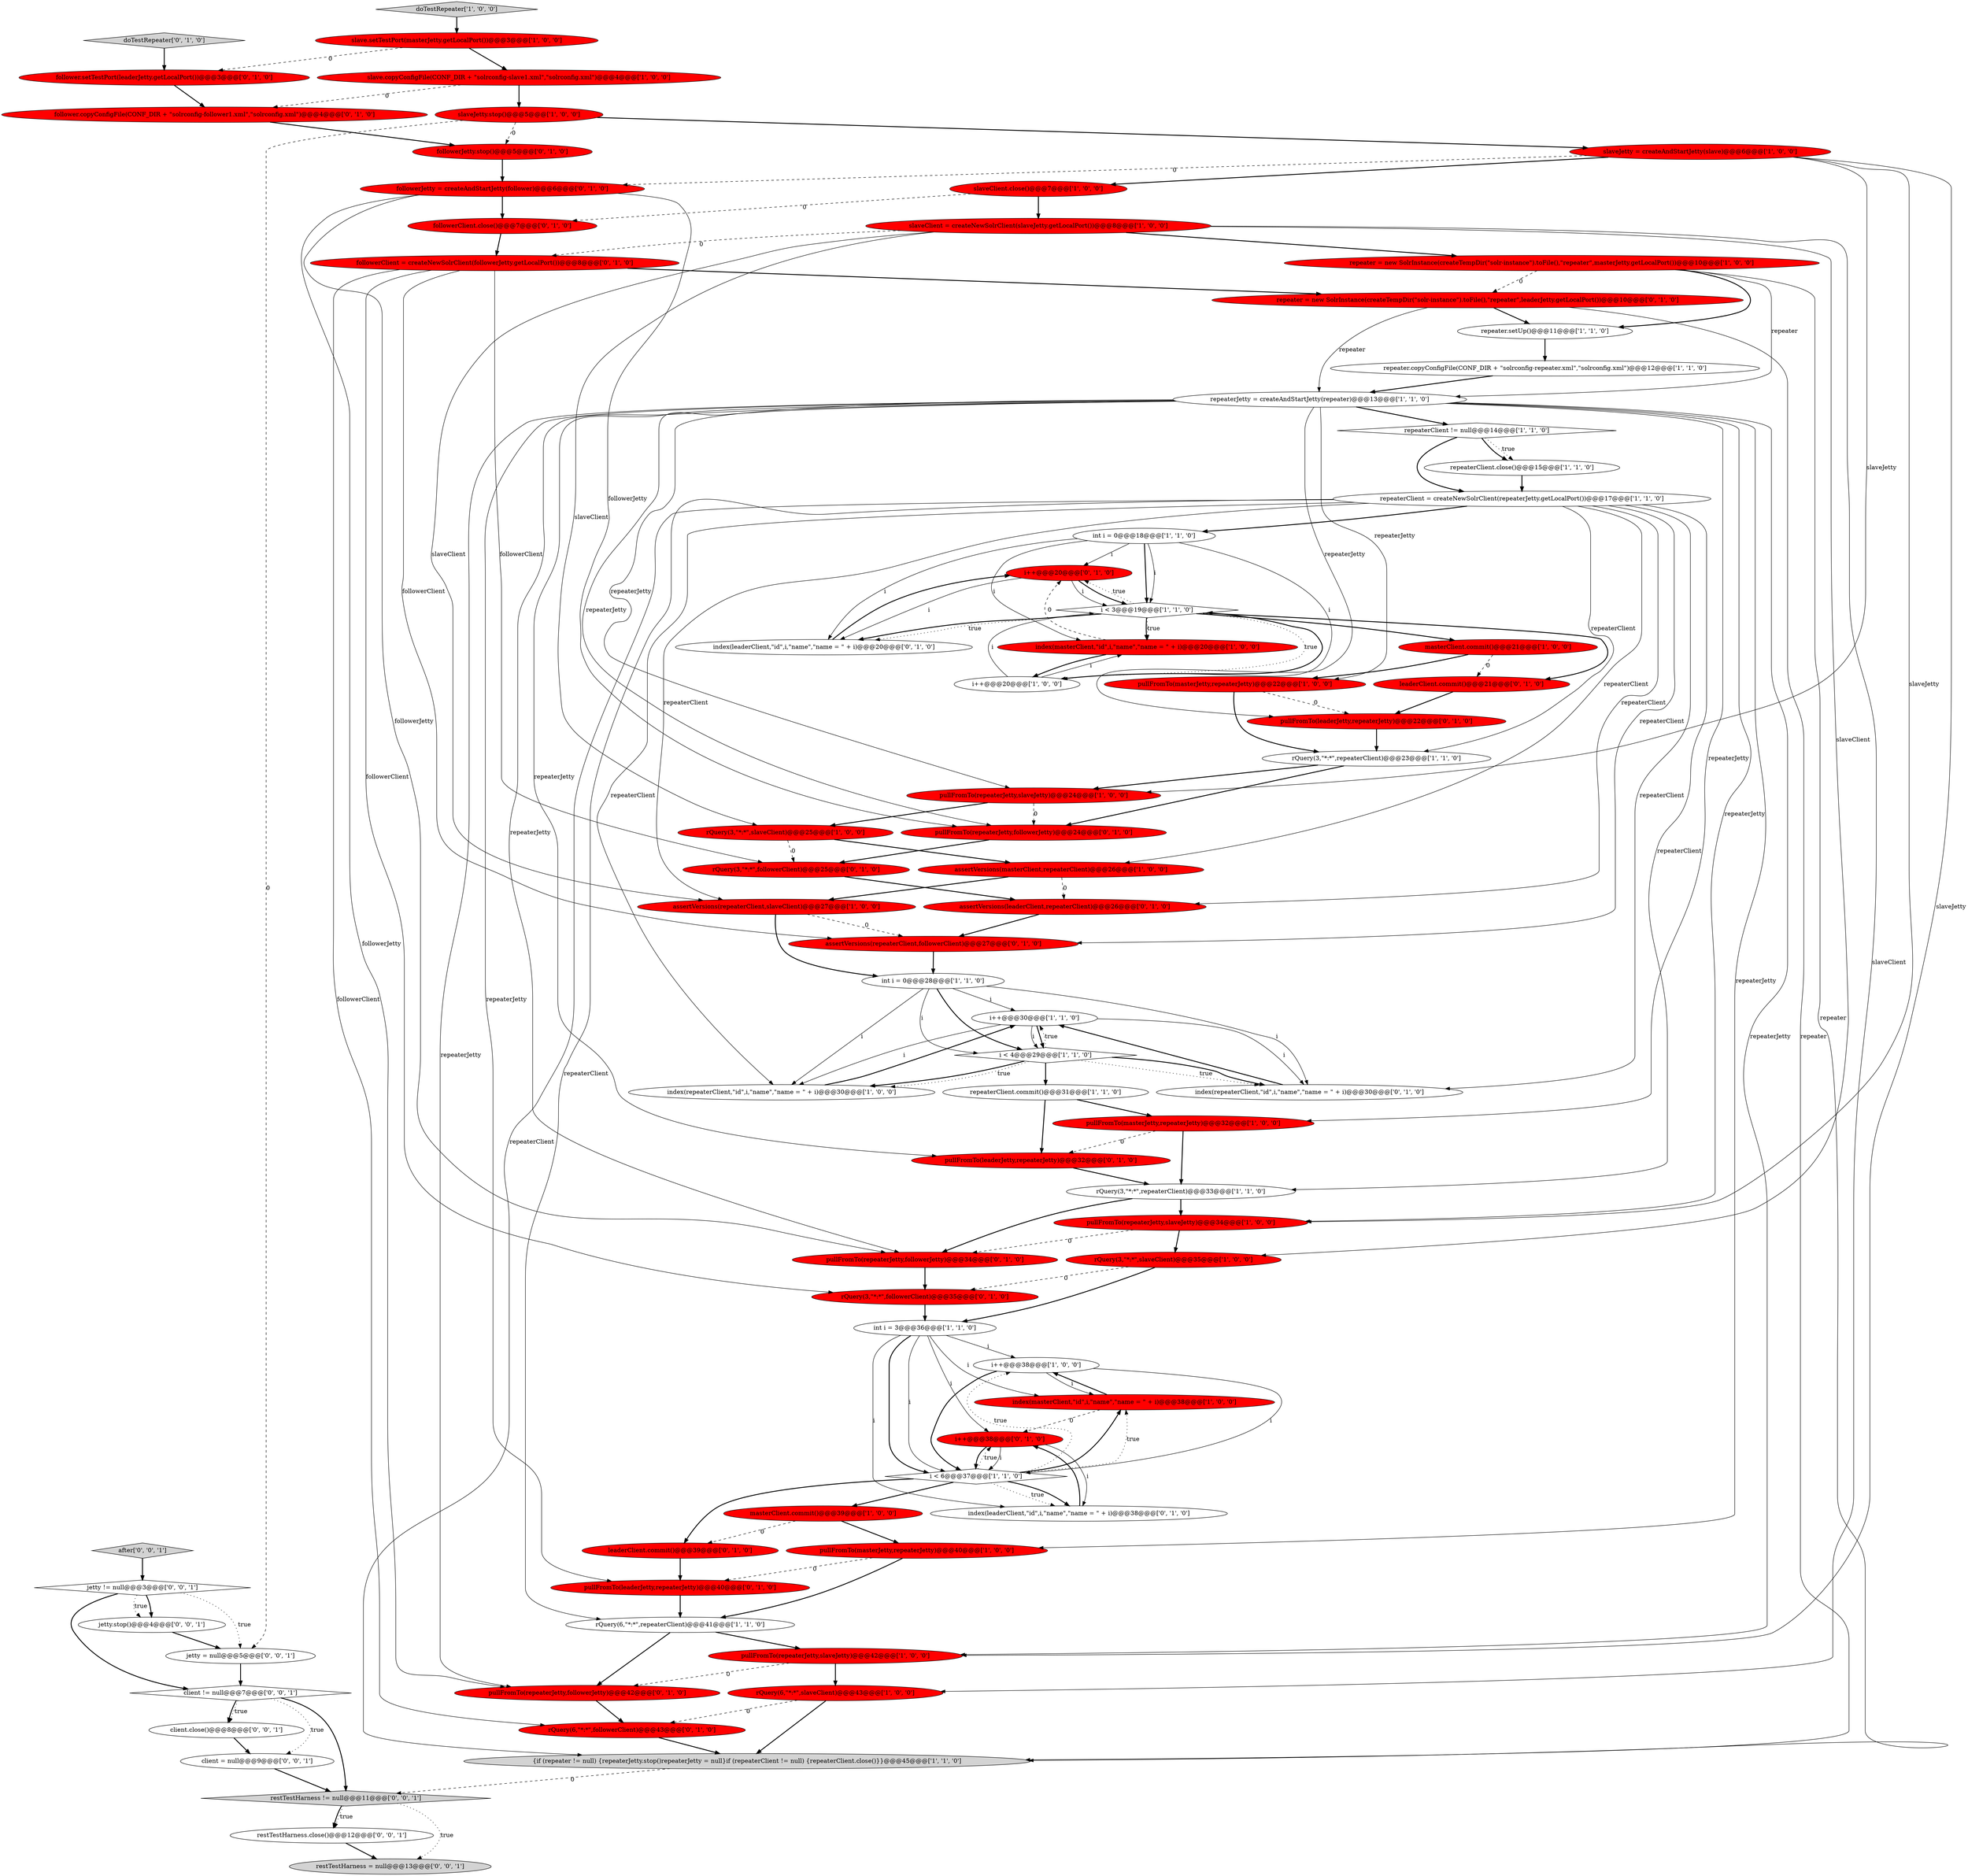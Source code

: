 digraph {
69 [style = filled, label = "follower.copyConfigFile(CONF_DIR + \"solrconfig-follower1.xml\",\"solrconfig.xml\")@@@4@@@['0', '1', '0']", fillcolor = red, shape = ellipse image = "AAA1AAABBB2BBB"];
78 [style = filled, label = "jetty = null@@@5@@@['0', '0', '1']", fillcolor = white, shape = ellipse image = "AAA0AAABBB3BBB"];
72 [style = filled, label = "jetty != null@@@3@@@['0', '0', '1']", fillcolor = white, shape = diamond image = "AAA0AAABBB3BBB"];
54 [style = filled, label = "pullFromTo(leaderJetty,repeaterJetty)@@@40@@@['0', '1', '0']", fillcolor = red, shape = ellipse image = "AAA1AAABBB2BBB"];
73 [style = filled, label = "jetty.stop()@@@4@@@['0', '0', '1']", fillcolor = white, shape = ellipse image = "AAA0AAABBB3BBB"];
48 [style = filled, label = "assertVersions(leaderClient,repeaterClient)@@@26@@@['0', '1', '0']", fillcolor = red, shape = ellipse image = "AAA1AAABBB2BBB"];
79 [style = filled, label = "after['0', '0', '1']", fillcolor = lightgray, shape = diamond image = "AAA0AAABBB3BBB"];
18 [style = filled, label = "slave.copyConfigFile(CONF_DIR + \"solrconfig-slave1.xml\",\"solrconfig.xml\")@@@4@@@['1', '0', '0']", fillcolor = red, shape = ellipse image = "AAA1AAABBB1BBB"];
39 [style = filled, label = "assertVersions(repeaterClient,slaveClient)@@@27@@@['1', '0', '0']", fillcolor = red, shape = ellipse image = "AAA1AAABBB1BBB"];
62 [style = filled, label = "assertVersions(repeaterClient,followerClient)@@@27@@@['0', '1', '0']", fillcolor = red, shape = ellipse image = "AAA1AAABBB2BBB"];
53 [style = filled, label = "i++@@@20@@@['0', '1', '0']", fillcolor = red, shape = ellipse image = "AAA1AAABBB2BBB"];
36 [style = filled, label = "i++@@@30@@@['1', '1', '0']", fillcolor = white, shape = ellipse image = "AAA0AAABBB1BBB"];
51 [style = filled, label = "rQuery(3,\"*:*\",followerClient)@@@35@@@['0', '1', '0']", fillcolor = red, shape = ellipse image = "AAA1AAABBB2BBB"];
20 [style = filled, label = "int i = 0@@@18@@@['1', '1', '0']", fillcolor = white, shape = ellipse image = "AAA0AAABBB1BBB"];
2 [style = filled, label = "repeaterClient = createNewSolrClient(repeaterJetty.getLocalPort())@@@17@@@['1', '1', '0']", fillcolor = white, shape = ellipse image = "AAA0AAABBB1BBB"];
75 [style = filled, label = "restTestHarness.close()@@@12@@@['0', '0', '1']", fillcolor = white, shape = ellipse image = "AAA0AAABBB3BBB"];
8 [style = filled, label = "i++@@@20@@@['1', '0', '0']", fillcolor = white, shape = ellipse image = "AAA0AAABBB1BBB"];
17 [style = filled, label = "repeater.setUp()@@@11@@@['1', '1', '0']", fillcolor = white, shape = ellipse image = "AAA0AAABBB1BBB"];
24 [style = filled, label = "i++@@@38@@@['1', '0', '0']", fillcolor = white, shape = ellipse image = "AAA0AAABBB1BBB"];
29 [style = filled, label = "masterClient.commit()@@@39@@@['1', '0', '0']", fillcolor = red, shape = ellipse image = "AAA1AAABBB1BBB"];
68 [style = filled, label = "rQuery(6,\"*:*\",followerClient)@@@43@@@['0', '1', '0']", fillcolor = red, shape = ellipse image = "AAA1AAABBB2BBB"];
76 [style = filled, label = "restTestHarness = null@@@13@@@['0', '0', '1']", fillcolor = lightgray, shape = ellipse image = "AAA0AAABBB3BBB"];
0 [style = filled, label = "repeater = new SolrInstance(createTempDir(\"solr-instance\").toFile(),\"repeater\",masterJetty.getLocalPort())@@@10@@@['1', '0', '0']", fillcolor = red, shape = ellipse image = "AAA1AAABBB1BBB"];
58 [style = filled, label = "followerClient = createNewSolrClient(followerJetty.getLocalPort())@@@8@@@['0', '1', '0']", fillcolor = red, shape = ellipse image = "AAA1AAABBB2BBB"];
46 [style = filled, label = "index(leaderClient,\"id\",i,\"name\",\"name = \" + i)@@@20@@@['0', '1', '0']", fillcolor = white, shape = ellipse image = "AAA0AAABBB2BBB"];
31 [style = filled, label = "{if (repeater != null) {repeaterJetty.stop()repeaterJetty = null}if (repeaterClient != null) {repeaterClient.close()}}@@@45@@@['1', '1', '0']", fillcolor = lightgray, shape = ellipse image = "AAA0AAABBB1BBB"];
21 [style = filled, label = "rQuery(3,\"*:*\",slaveClient)@@@25@@@['1', '0', '0']", fillcolor = red, shape = ellipse image = "AAA1AAABBB1BBB"];
4 [style = filled, label = "pullFromTo(masterJetty,repeaterJetty)@@@40@@@['1', '0', '0']", fillcolor = red, shape = ellipse image = "AAA1AAABBB1BBB"];
30 [style = filled, label = "repeaterClient != null@@@14@@@['1', '1', '0']", fillcolor = white, shape = diamond image = "AAA0AAABBB1BBB"];
25 [style = filled, label = "rQuery(3,\"*:*\",repeaterClient)@@@33@@@['1', '1', '0']", fillcolor = white, shape = ellipse image = "AAA0AAABBB1BBB"];
55 [style = filled, label = "pullFromTo(repeaterJetty,followerJetty)@@@24@@@['0', '1', '0']", fillcolor = red, shape = ellipse image = "AAA1AAABBB2BBB"];
12 [style = filled, label = "doTestRepeater['1', '0', '0']", fillcolor = lightgray, shape = diamond image = "AAA0AAABBB1BBB"];
64 [style = filled, label = "index(leaderClient,\"id\",i,\"name\",\"name = \" + i)@@@38@@@['0', '1', '0']", fillcolor = white, shape = ellipse image = "AAA0AAABBB2BBB"];
71 [style = filled, label = "client != null@@@7@@@['0', '0', '1']", fillcolor = white, shape = diamond image = "AAA0AAABBB3BBB"];
15 [style = filled, label = "i < 4@@@29@@@['1', '1', '0']", fillcolor = white, shape = diamond image = "AAA0AAABBB1BBB"];
65 [style = filled, label = "doTestRepeater['0', '1', '0']", fillcolor = lightgray, shape = diamond image = "AAA0AAABBB2BBB"];
52 [style = filled, label = "pullFromTo(repeaterJetty,followerJetty)@@@34@@@['0', '1', '0']", fillcolor = red, shape = ellipse image = "AAA1AAABBB2BBB"];
43 [style = filled, label = "index(masterClient,\"id\",i,\"name\",\"name = \" + i)@@@38@@@['1', '0', '0']", fillcolor = red, shape = ellipse image = "AAA1AAABBB1BBB"];
33 [style = filled, label = "assertVersions(masterClient,repeaterClient)@@@26@@@['1', '0', '0']", fillcolor = red, shape = ellipse image = "AAA1AAABBB1BBB"];
9 [style = filled, label = "int i = 0@@@28@@@['1', '1', '0']", fillcolor = white, shape = ellipse image = "AAA0AAABBB1BBB"];
16 [style = filled, label = "slaveJetty = createAndStartJetty(slave)@@@6@@@['1', '0', '0']", fillcolor = red, shape = ellipse image = "AAA1AAABBB1BBB"];
40 [style = filled, label = "pullFromTo(masterJetty,repeaterJetty)@@@22@@@['1', '0', '0']", fillcolor = red, shape = ellipse image = "AAA1AAABBB1BBB"];
19 [style = filled, label = "repeaterJetty = createAndStartJetty(repeater)@@@13@@@['1', '1', '0']", fillcolor = white, shape = ellipse image = "AAA0AAABBB1BBB"];
35 [style = filled, label = "rQuery(6,\"*:*\",repeaterClient)@@@41@@@['1', '1', '0']", fillcolor = white, shape = ellipse image = "AAA0AAABBB1BBB"];
41 [style = filled, label = "slave.setTestPort(masterJetty.getLocalPort())@@@3@@@['1', '0', '0']", fillcolor = red, shape = ellipse image = "AAA1AAABBB1BBB"];
50 [style = filled, label = "followerJetty.stop()@@@5@@@['0', '1', '0']", fillcolor = red, shape = ellipse image = "AAA1AAABBB2BBB"];
57 [style = filled, label = "rQuery(3,\"*:*\",followerClient)@@@25@@@['0', '1', '0']", fillcolor = red, shape = ellipse image = "AAA1AAABBB2BBB"];
61 [style = filled, label = "leaderClient.commit()@@@21@@@['0', '1', '0']", fillcolor = red, shape = ellipse image = "AAA1AAABBB2BBB"];
45 [style = filled, label = "index(repeaterClient,\"id\",i,\"name\",\"name = \" + i)@@@30@@@['0', '1', '0']", fillcolor = white, shape = ellipse image = "AAA0AAABBB2BBB"];
22 [style = filled, label = "masterClient.commit()@@@21@@@['1', '0', '0']", fillcolor = red, shape = ellipse image = "AAA1AAABBB1BBB"];
27 [style = filled, label = "int i = 3@@@36@@@['1', '1', '0']", fillcolor = white, shape = ellipse image = "AAA0AAABBB1BBB"];
13 [style = filled, label = "rQuery(6,\"*:*\",slaveClient)@@@43@@@['1', '0', '0']", fillcolor = red, shape = ellipse image = "AAA1AAABBB1BBB"];
56 [style = filled, label = "followerClient.close()@@@7@@@['0', '1', '0']", fillcolor = red, shape = ellipse image = "AAA1AAABBB2BBB"];
23 [style = filled, label = "i < 6@@@37@@@['1', '1', '0']", fillcolor = white, shape = diamond image = "AAA0AAABBB1BBB"];
70 [style = filled, label = "restTestHarness != null@@@11@@@['0', '0', '1']", fillcolor = lightgray, shape = diamond image = "AAA0AAABBB3BBB"];
3 [style = filled, label = "pullFromTo(repeaterJetty,slaveJetty)@@@34@@@['1', '0', '0']", fillcolor = red, shape = ellipse image = "AAA1AAABBB1BBB"];
6 [style = filled, label = "repeaterClient.close()@@@15@@@['1', '1', '0']", fillcolor = white, shape = ellipse image = "AAA0AAABBB1BBB"];
7 [style = filled, label = "rQuery(3,\"*:*\",slaveClient)@@@35@@@['1', '0', '0']", fillcolor = red, shape = ellipse image = "AAA1AAABBB1BBB"];
66 [style = filled, label = "follower.setTestPort(leaderJetty.getLocalPort())@@@3@@@['0', '1', '0']", fillcolor = red, shape = ellipse image = "AAA1AAABBB2BBB"];
67 [style = filled, label = "i++@@@38@@@['0', '1', '0']", fillcolor = red, shape = ellipse image = "AAA1AAABBB2BBB"];
77 [style = filled, label = "client.close()@@@8@@@['0', '0', '1']", fillcolor = white, shape = ellipse image = "AAA0AAABBB3BBB"];
5 [style = filled, label = "pullFromTo(masterJetty,repeaterJetty)@@@32@@@['1', '0', '0']", fillcolor = red, shape = ellipse image = "AAA1AAABBB1BBB"];
1 [style = filled, label = "pullFromTo(repeaterJetty,slaveJetty)@@@42@@@['1', '0', '0']", fillcolor = red, shape = ellipse image = "AAA1AAABBB1BBB"];
10 [style = filled, label = "rQuery(3,\"*:*\",repeaterClient)@@@23@@@['1', '1', '0']", fillcolor = white, shape = ellipse image = "AAA0AAABBB1BBB"];
37 [style = filled, label = "repeaterClient.commit()@@@31@@@['1', '1', '0']", fillcolor = white, shape = ellipse image = "AAA0AAABBB1BBB"];
11 [style = filled, label = "index(masterClient,\"id\",i,\"name\",\"name = \" + i)@@@20@@@['1', '0', '0']", fillcolor = red, shape = ellipse image = "AAA1AAABBB1BBB"];
44 [style = filled, label = "repeater = new SolrInstance(createTempDir(\"solr-instance\").toFile(),\"repeater\",leaderJetty.getLocalPort())@@@10@@@['0', '1', '0']", fillcolor = red, shape = ellipse image = "AAA1AAABBB2BBB"];
38 [style = filled, label = "slaveClient.close()@@@7@@@['1', '0', '0']", fillcolor = red, shape = ellipse image = "AAA1AAABBB1BBB"];
59 [style = filled, label = "followerJetty = createAndStartJetty(follower)@@@6@@@['0', '1', '0']", fillcolor = red, shape = ellipse image = "AAA1AAABBB2BBB"];
60 [style = filled, label = "pullFromTo(leaderJetty,repeaterJetty)@@@32@@@['0', '1', '0']", fillcolor = red, shape = ellipse image = "AAA1AAABBB2BBB"];
26 [style = filled, label = "i < 3@@@19@@@['1', '1', '0']", fillcolor = white, shape = diamond image = "AAA0AAABBB1BBB"];
47 [style = filled, label = "pullFromTo(leaderJetty,repeaterJetty)@@@22@@@['0', '1', '0']", fillcolor = red, shape = ellipse image = "AAA1AAABBB2BBB"];
28 [style = filled, label = "slaveJetty.stop()@@@5@@@['1', '0', '0']", fillcolor = red, shape = ellipse image = "AAA1AAABBB1BBB"];
42 [style = filled, label = "pullFromTo(repeaterJetty,slaveJetty)@@@24@@@['1', '0', '0']", fillcolor = red, shape = ellipse image = "AAA1AAABBB1BBB"];
49 [style = filled, label = "leaderClient.commit()@@@39@@@['0', '1', '0']", fillcolor = red, shape = ellipse image = "AAA1AAABBB2BBB"];
14 [style = filled, label = "repeater.copyConfigFile(CONF_DIR + \"solrconfig-repeater.xml\",\"solrconfig.xml\")@@@12@@@['1', '1', '0']", fillcolor = white, shape = ellipse image = "AAA0AAABBB1BBB"];
63 [style = filled, label = "pullFromTo(repeaterJetty,followerJetty)@@@42@@@['0', '1', '0']", fillcolor = red, shape = ellipse image = "AAA1AAABBB2BBB"];
32 [style = filled, label = "slaveClient = createNewSolrClient(slaveJetty.getLocalPort())@@@8@@@['1', '0', '0']", fillcolor = red, shape = ellipse image = "AAA1AAABBB1BBB"];
34 [style = filled, label = "index(repeaterClient,\"id\",i,\"name\",\"name = \" + i)@@@30@@@['1', '0', '0']", fillcolor = white, shape = ellipse image = "AAA0AAABBB1BBB"];
74 [style = filled, label = "client = null@@@9@@@['0', '0', '1']", fillcolor = white, shape = ellipse image = "AAA0AAABBB3BBB"];
20->11 [style = solid, label="i"];
23->64 [style = dotted, label="true"];
11->53 [style = dashed, label="0"];
8->26 [style = solid, label="i"];
71->70 [style = bold, label=""];
40->47 [style = dashed, label="0"];
19->63 [style = solid, label="repeaterJetty"];
25->52 [style = bold, label=""];
68->31 [style = bold, label=""];
20->26 [style = bold, label=""];
39->9 [style = bold, label=""];
20->46 [style = solid, label="i"];
19->3 [style = solid, label="repeaterJetty"];
32->0 [style = bold, label=""];
0->44 [style = dashed, label="0"];
70->75 [style = dotted, label="true"];
2->31 [style = solid, label="repeaterClient"];
47->10 [style = bold, label=""];
23->67 [style = dotted, label="true"];
58->68 [style = solid, label="followerClient"];
30->6 [style = bold, label=""];
1->63 [style = dashed, label="0"];
1->13 [style = bold, label=""];
32->7 [style = solid, label="slaveClient"];
26->11 [style = bold, label=""];
26->22 [style = bold, label=""];
58->51 [style = solid, label="followerClient"];
19->55 [style = solid, label="repeaterJetty"];
37->5 [style = bold, label=""];
23->29 [style = bold, label=""];
69->50 [style = bold, label=""];
48->62 [style = bold, label=""];
19->4 [style = solid, label="repeaterJetty"];
55->57 [style = bold, label=""];
2->35 [style = solid, label="repeaterClient"];
37->60 [style = bold, label=""];
62->9 [style = bold, label=""];
17->14 [style = bold, label=""];
43->24 [style = bold, label=""];
74->70 [style = bold, label=""];
72->73 [style = bold, label=""];
28->50 [style = dashed, label="0"];
78->71 [style = bold, label=""];
71->74 [style = dotted, label="true"];
26->61 [style = bold, label=""];
19->5 [style = solid, label="repeaterJetty"];
59->55 [style = solid, label="followerJetty"];
13->31 [style = bold, label=""];
42->21 [style = bold, label=""];
4->54 [style = dashed, label="0"];
58->57 [style = solid, label="followerClient"];
2->45 [style = solid, label="repeaterClient"];
26->46 [style = bold, label=""];
23->49 [style = bold, label=""];
8->11 [style = solid, label="i"];
32->21 [style = solid, label="slaveClient"];
2->20 [style = bold, label=""];
36->45 [style = solid, label="i"];
15->34 [style = bold, label=""];
19->60 [style = solid, label="repeaterJetty"];
58->62 [style = solid, label="followerClient"];
15->34 [style = dotted, label="true"];
0->17 [style = bold, label=""];
25->3 [style = bold, label=""];
30->6 [style = dotted, label="true"];
77->74 [style = bold, label=""];
65->66 [style = bold, label=""];
23->43 [style = dotted, label="true"];
32->13 [style = solid, label="slaveClient"];
44->17 [style = bold, label=""];
43->67 [style = dashed, label="0"];
18->28 [style = bold, label=""];
42->55 [style = dashed, label="0"];
71->77 [style = dotted, label="true"];
5->25 [style = bold, label=""];
38->32 [style = bold, label=""];
66->69 [style = bold, label=""];
6->2 [style = bold, label=""];
12->41 [style = bold, label=""];
0->31 [style = solid, label="repeater"];
56->58 [style = bold, label=""];
26->53 [style = dotted, label="true"];
27->23 [style = solid, label="i"];
3->7 [style = bold, label=""];
72->71 [style = bold, label=""];
70->75 [style = bold, label=""];
19->30 [style = bold, label=""];
72->73 [style = dotted, label="true"];
34->36 [style = bold, label=""];
19->42 [style = solid, label="repeaterJetty"];
21->57 [style = dashed, label="0"];
73->78 [style = bold, label=""];
51->27 [style = bold, label=""];
23->64 [style = bold, label=""];
11->8 [style = bold, label=""];
27->24 [style = solid, label="i"];
16->1 [style = solid, label="slaveJetty"];
39->62 [style = dashed, label="0"];
7->51 [style = dashed, label="0"];
2->39 [style = solid, label="repeaterClient"];
52->51 [style = bold, label=""];
72->78 [style = dotted, label="true"];
59->56 [style = bold, label=""];
49->54 [style = bold, label=""];
23->24 [style = dotted, label="true"];
27->67 [style = solid, label="i"];
26->46 [style = dotted, label="true"];
54->35 [style = bold, label=""];
19->54 [style = solid, label="repeaterJetty"];
20->8 [style = solid, label="i"];
26->8 [style = dotted, label="true"];
33->48 [style = dashed, label="0"];
79->72 [style = bold, label=""];
19->52 [style = solid, label="repeaterJetty"];
23->43 [style = bold, label=""];
45->36 [style = bold, label=""];
14->19 [style = bold, label=""];
16->59 [style = dashed, label="0"];
53->26 [style = solid, label="i"];
5->60 [style = dashed, label="0"];
9->15 [style = solid, label="i"];
60->25 [style = bold, label=""];
13->68 [style = dashed, label="0"];
44->19 [style = solid, label="repeater"];
32->58 [style = dashed, label="0"];
35->1 [style = bold, label=""];
20->26 [style = solid, label="i"];
19->47 [style = solid, label="repeaterJetty"];
53->26 [style = bold, label=""];
38->56 [style = dashed, label="0"];
2->48 [style = solid, label="repeaterClient"];
35->63 [style = bold, label=""];
0->19 [style = solid, label="repeater"];
20->53 [style = solid, label="i"];
64->67 [style = bold, label=""];
9->45 [style = solid, label="i"];
44->31 [style = solid, label="repeater"];
27->43 [style = solid, label="i"];
67->64 [style = solid, label="i"];
75->76 [style = bold, label=""];
26->11 [style = dotted, label="true"];
19->40 [style = solid, label="repeaterJetty"];
36->34 [style = solid, label="i"];
15->45 [style = dotted, label="true"];
15->37 [style = bold, label=""];
41->18 [style = bold, label=""];
24->23 [style = solid, label="i"];
36->15 [style = solid, label="i"];
22->40 [style = bold, label=""];
53->46 [style = solid, label="i"];
24->23 [style = bold, label=""];
22->61 [style = dashed, label="0"];
2->25 [style = solid, label="repeaterClient"];
40->10 [style = bold, label=""];
2->62 [style = solid, label="repeaterClient"];
9->34 [style = solid, label="i"];
67->23 [style = bold, label=""];
3->52 [style = dashed, label="0"];
4->35 [style = bold, label=""];
29->4 [style = bold, label=""];
15->45 [style = bold, label=""];
32->39 [style = solid, label="slaveClient"];
24->43 [style = solid, label="i"];
21->33 [style = bold, label=""];
16->42 [style = solid, label="slaveJetty"];
36->15 [style = bold, label=""];
46->53 [style = bold, label=""];
15->36 [style = dotted, label="true"];
18->69 [style = dashed, label="0"];
8->26 [style = bold, label=""];
70->76 [style = dotted, label="true"];
31->70 [style = dashed, label="0"];
59->52 [style = solid, label="followerJetty"];
10->55 [style = bold, label=""];
28->16 [style = bold, label=""];
2->33 [style = solid, label="repeaterClient"];
9->36 [style = solid, label="i"];
58->44 [style = bold, label=""];
57->48 [style = bold, label=""];
59->63 [style = solid, label="followerJetty"];
28->78 [style = dashed, label="0"];
67->23 [style = solid, label="i"];
33->39 [style = bold, label=""];
71->77 [style = bold, label=""];
10->42 [style = bold, label=""];
63->68 [style = bold, label=""];
61->47 [style = bold, label=""];
9->15 [style = bold, label=""];
27->64 [style = solid, label="i"];
7->27 [style = bold, label=""];
41->66 [style = dashed, label="0"];
2->34 [style = solid, label="repeaterClient"];
29->49 [style = dashed, label="0"];
27->23 [style = bold, label=""];
16->3 [style = solid, label="slaveJetty"];
30->2 [style = bold, label=""];
2->10 [style = solid, label="repeaterClient"];
19->1 [style = solid, label="repeaterJetty"];
16->38 [style = bold, label=""];
50->59 [style = bold, label=""];
}
